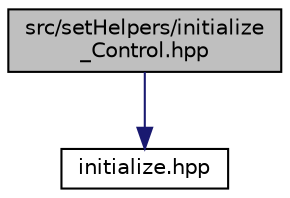 digraph "src/setHelpers/initialize_Control.hpp"
{
 // LATEX_PDF_SIZE
  edge [fontname="Helvetica",fontsize="10",labelfontname="Helvetica",labelfontsize="10"];
  node [fontname="Helvetica",fontsize="10",shape=record];
  Node1 [label="src/setHelpers/initialize\l_Control.hpp",height=0.2,width=0.4,color="black", fillcolor="grey75", style="filled", fontcolor="black",tooltip=" "];
  Node1 -> Node2 [color="midnightblue",fontsize="10",style="solid",fontname="Helvetica"];
  Node2 [label="initialize.hpp",height=0.2,width=0.4,color="black", fillcolor="white", style="filled",URL="$initialize_8hpp.html",tooltip=" "];
}
